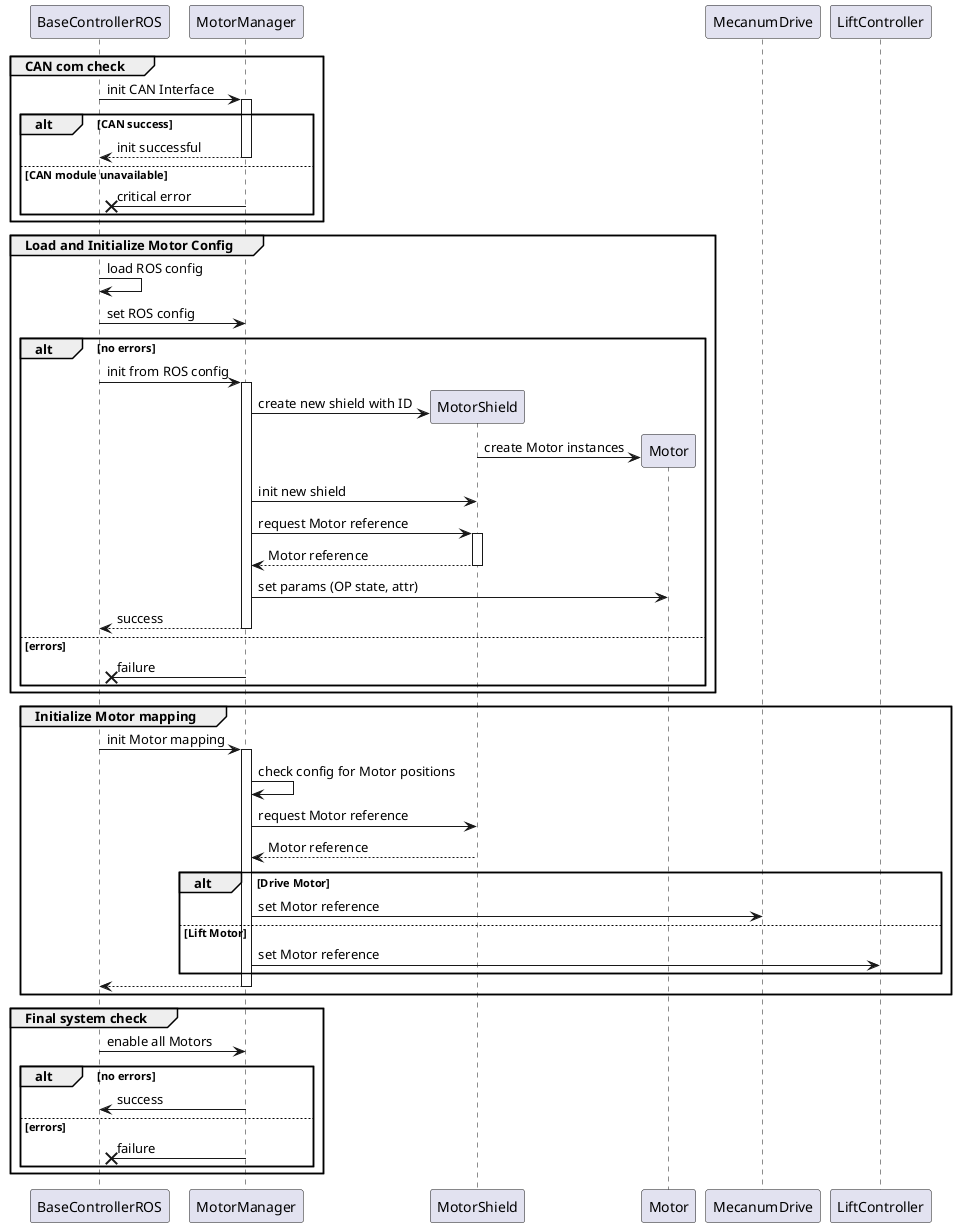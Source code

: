 @startuml

' first stage of the init process

group CAN com check

BaseControllerROS -> MotorManager ++: init CAN Interface

alt CAN success

   return init successful

else CAN module unavailable

   MotorManager ->x BaseControllerROS: critical error

end
end

' second stage: actually init motors

group Load and Initialize Motor Config

BaseControllerROS -> BaseControllerROS: load ROS config
BaseControllerROS -> MotorManager: set ROS config

alt no errors
   BaseControllerROS -> MotorManager ++: init from ROS config
   MotorManager -> MotorShield **: create new shield with ID
   MotorShield -> Motor **: create Motor instances
   MotorManager -> MotorShield: init new shield
   MotorManager -> MotorShield ++: request Motor reference
   return Motor reference
   MotorManager -> Motor: set params (OP state, attr)
   return success
else errors
   MotorManager ->x BaseControllerROS: failure
end

end

' third stage: init motor mapping

group Initialize Motor mapping
   BaseControllerROS -> MotorManager ++: init Motor mapping
   MotorManager -> MotorManager: check config for Motor positions
   MotorManager -> MotorShield: request Motor reference
   MotorShield --> MotorManager: Motor reference

   alt Drive Motor
      MotorManager -> MecanumDrive: set Motor reference
   else Lift Motor 
      MotorManager -> LiftController: set Motor reference
   end
   return
end

group Final system check
   BaseControllerROS -> MotorManager: enable all Motors
   alt no errors
   MotorManager -> BaseControllerROS: success
else errors
   MotorManager ->x BaseControllerROS: failure
end
end

@enduml
